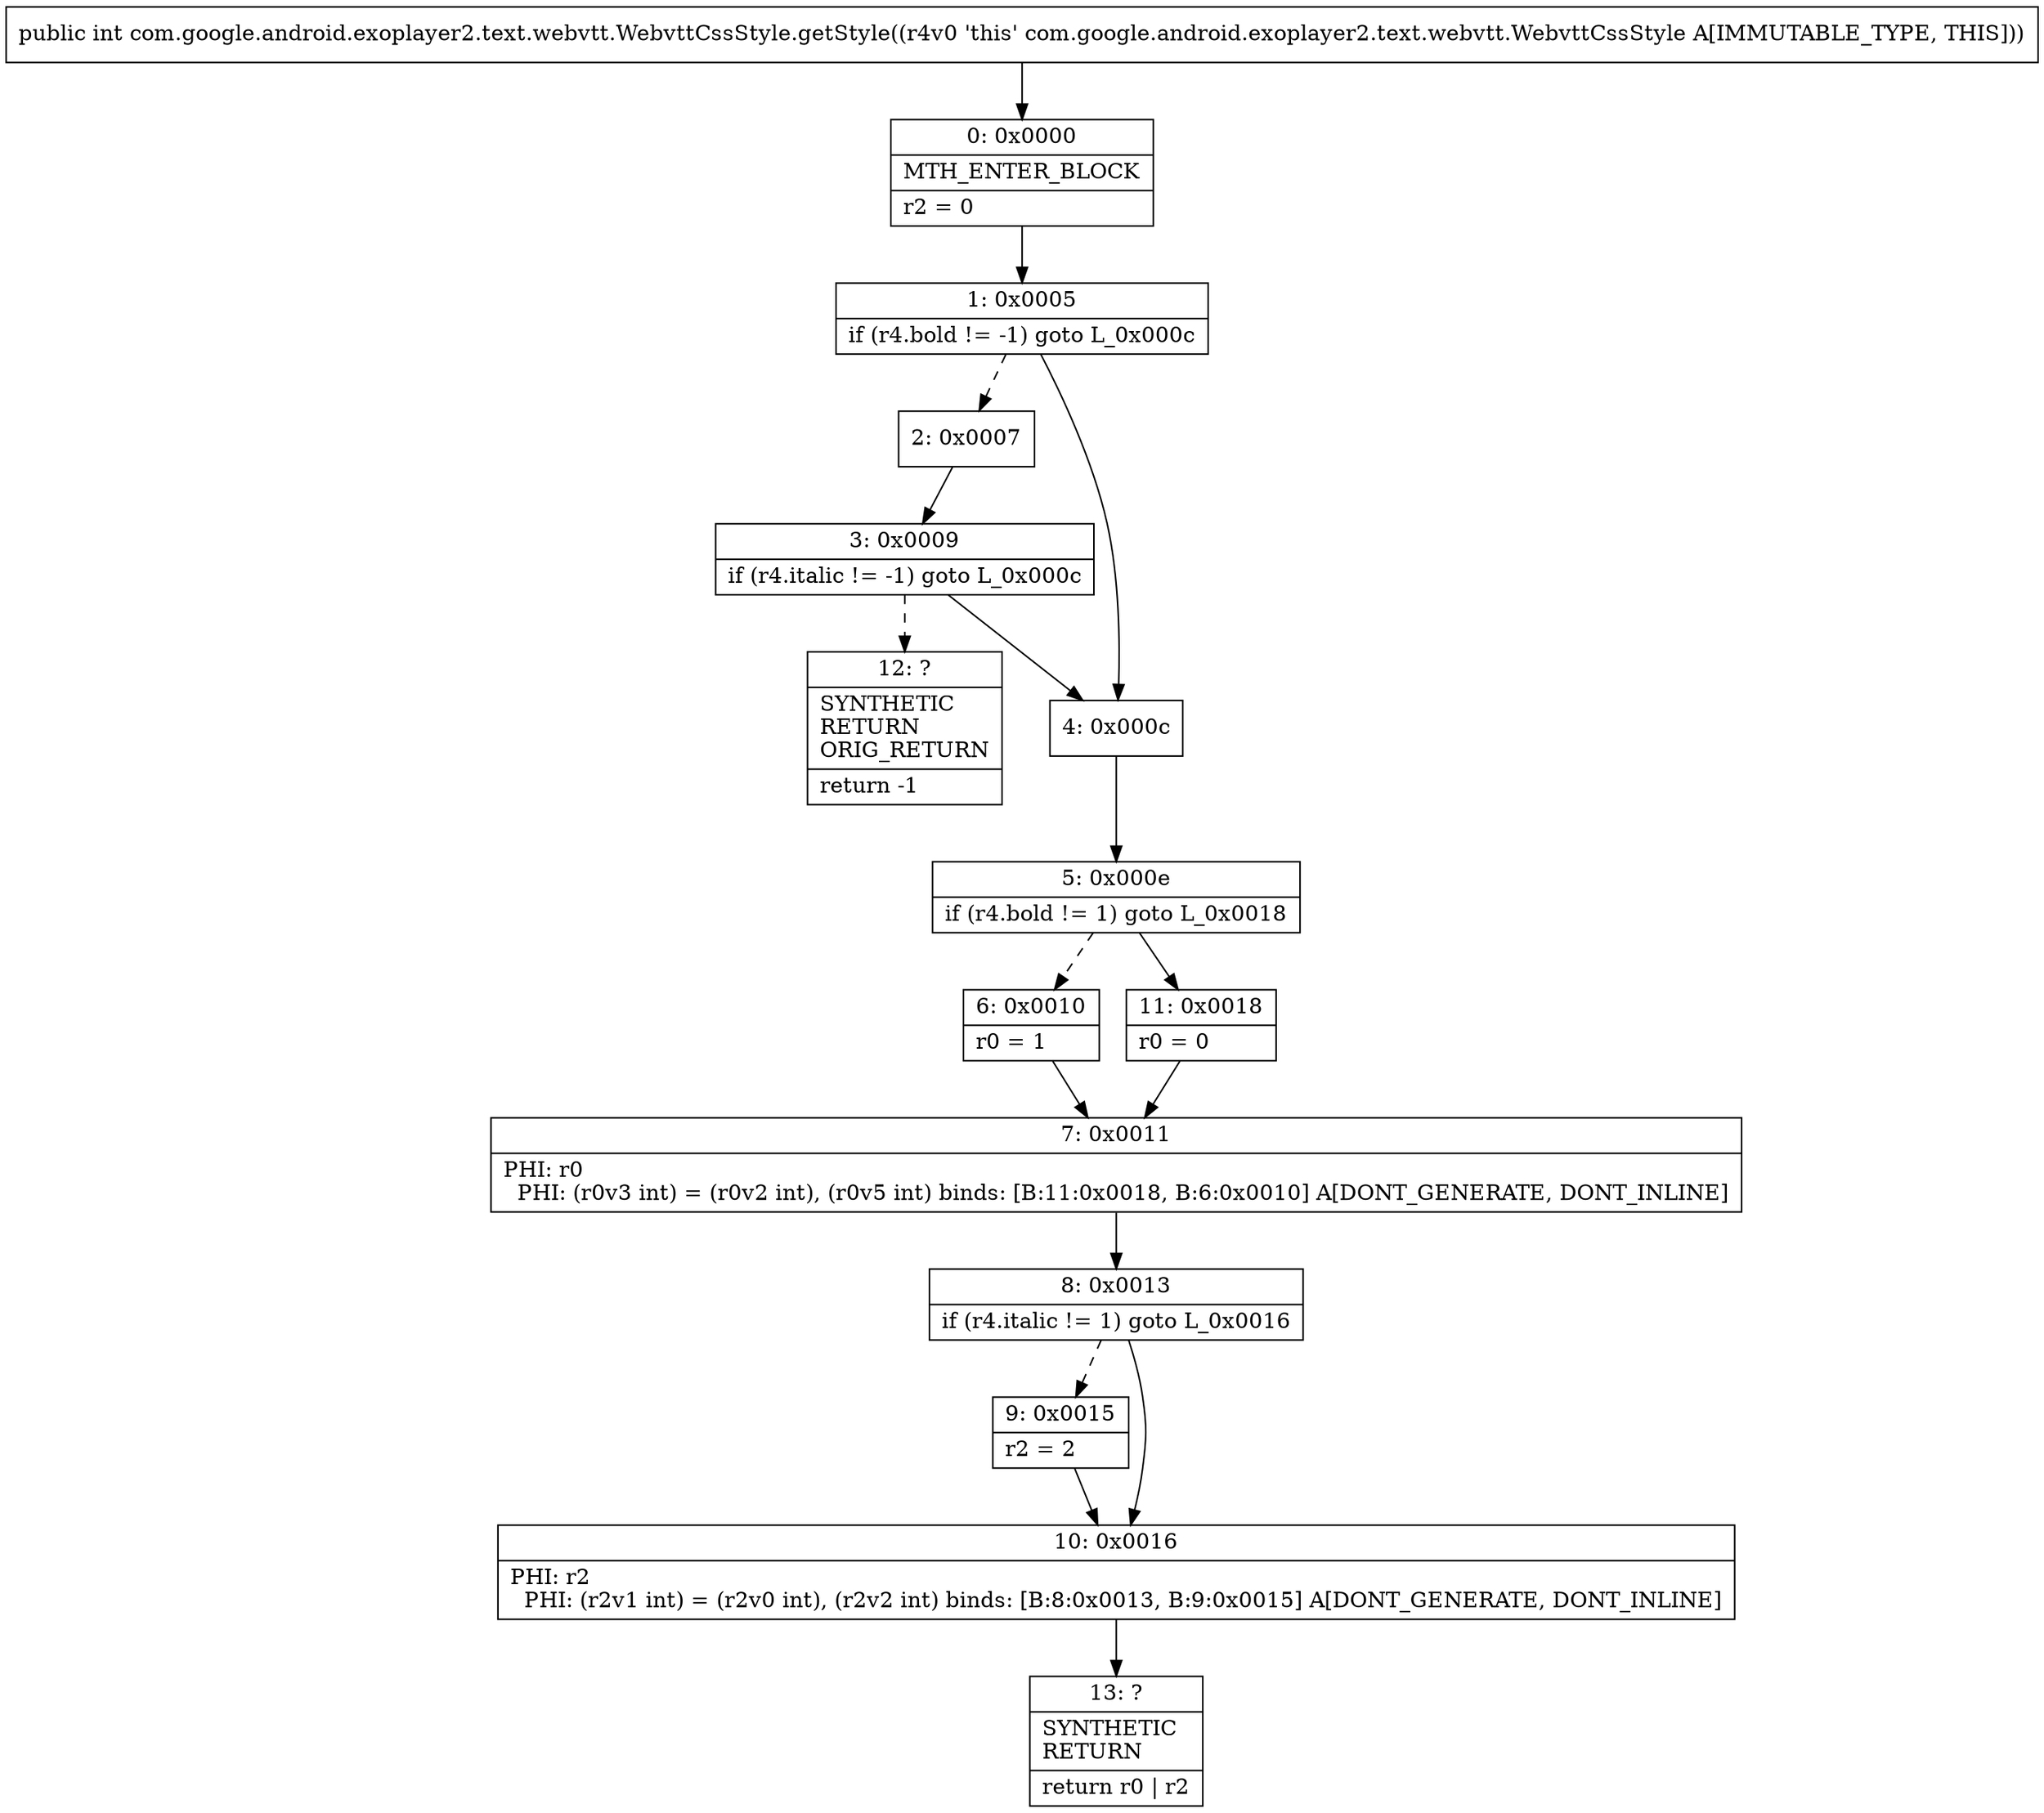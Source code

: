 digraph "CFG forcom.google.android.exoplayer2.text.webvtt.WebvttCssStyle.getStyle()I" {
Node_0 [shape=record,label="{0\:\ 0x0000|MTH_ENTER_BLOCK\l|r2 = 0\l}"];
Node_1 [shape=record,label="{1\:\ 0x0005|if (r4.bold != \-1) goto L_0x000c\l}"];
Node_2 [shape=record,label="{2\:\ 0x0007}"];
Node_3 [shape=record,label="{3\:\ 0x0009|if (r4.italic != \-1) goto L_0x000c\l}"];
Node_4 [shape=record,label="{4\:\ 0x000c}"];
Node_5 [shape=record,label="{5\:\ 0x000e|if (r4.bold != 1) goto L_0x0018\l}"];
Node_6 [shape=record,label="{6\:\ 0x0010|r0 = 1\l}"];
Node_7 [shape=record,label="{7\:\ 0x0011|PHI: r0 \l  PHI: (r0v3 int) = (r0v2 int), (r0v5 int) binds: [B:11:0x0018, B:6:0x0010] A[DONT_GENERATE, DONT_INLINE]\l}"];
Node_8 [shape=record,label="{8\:\ 0x0013|if (r4.italic != 1) goto L_0x0016\l}"];
Node_9 [shape=record,label="{9\:\ 0x0015|r2 = 2\l}"];
Node_10 [shape=record,label="{10\:\ 0x0016|PHI: r2 \l  PHI: (r2v1 int) = (r2v0 int), (r2v2 int) binds: [B:8:0x0013, B:9:0x0015] A[DONT_GENERATE, DONT_INLINE]\l}"];
Node_11 [shape=record,label="{11\:\ 0x0018|r0 = 0\l}"];
Node_12 [shape=record,label="{12\:\ ?|SYNTHETIC\lRETURN\lORIG_RETURN\l|return \-1\l}"];
Node_13 [shape=record,label="{13\:\ ?|SYNTHETIC\lRETURN\l|return r0 \| r2\l}"];
MethodNode[shape=record,label="{public int com.google.android.exoplayer2.text.webvtt.WebvttCssStyle.getStyle((r4v0 'this' com.google.android.exoplayer2.text.webvtt.WebvttCssStyle A[IMMUTABLE_TYPE, THIS])) }"];
MethodNode -> Node_0;
Node_0 -> Node_1;
Node_1 -> Node_2[style=dashed];
Node_1 -> Node_4;
Node_2 -> Node_3;
Node_3 -> Node_4;
Node_3 -> Node_12[style=dashed];
Node_4 -> Node_5;
Node_5 -> Node_6[style=dashed];
Node_5 -> Node_11;
Node_6 -> Node_7;
Node_7 -> Node_8;
Node_8 -> Node_9[style=dashed];
Node_8 -> Node_10;
Node_9 -> Node_10;
Node_10 -> Node_13;
Node_11 -> Node_7;
}


